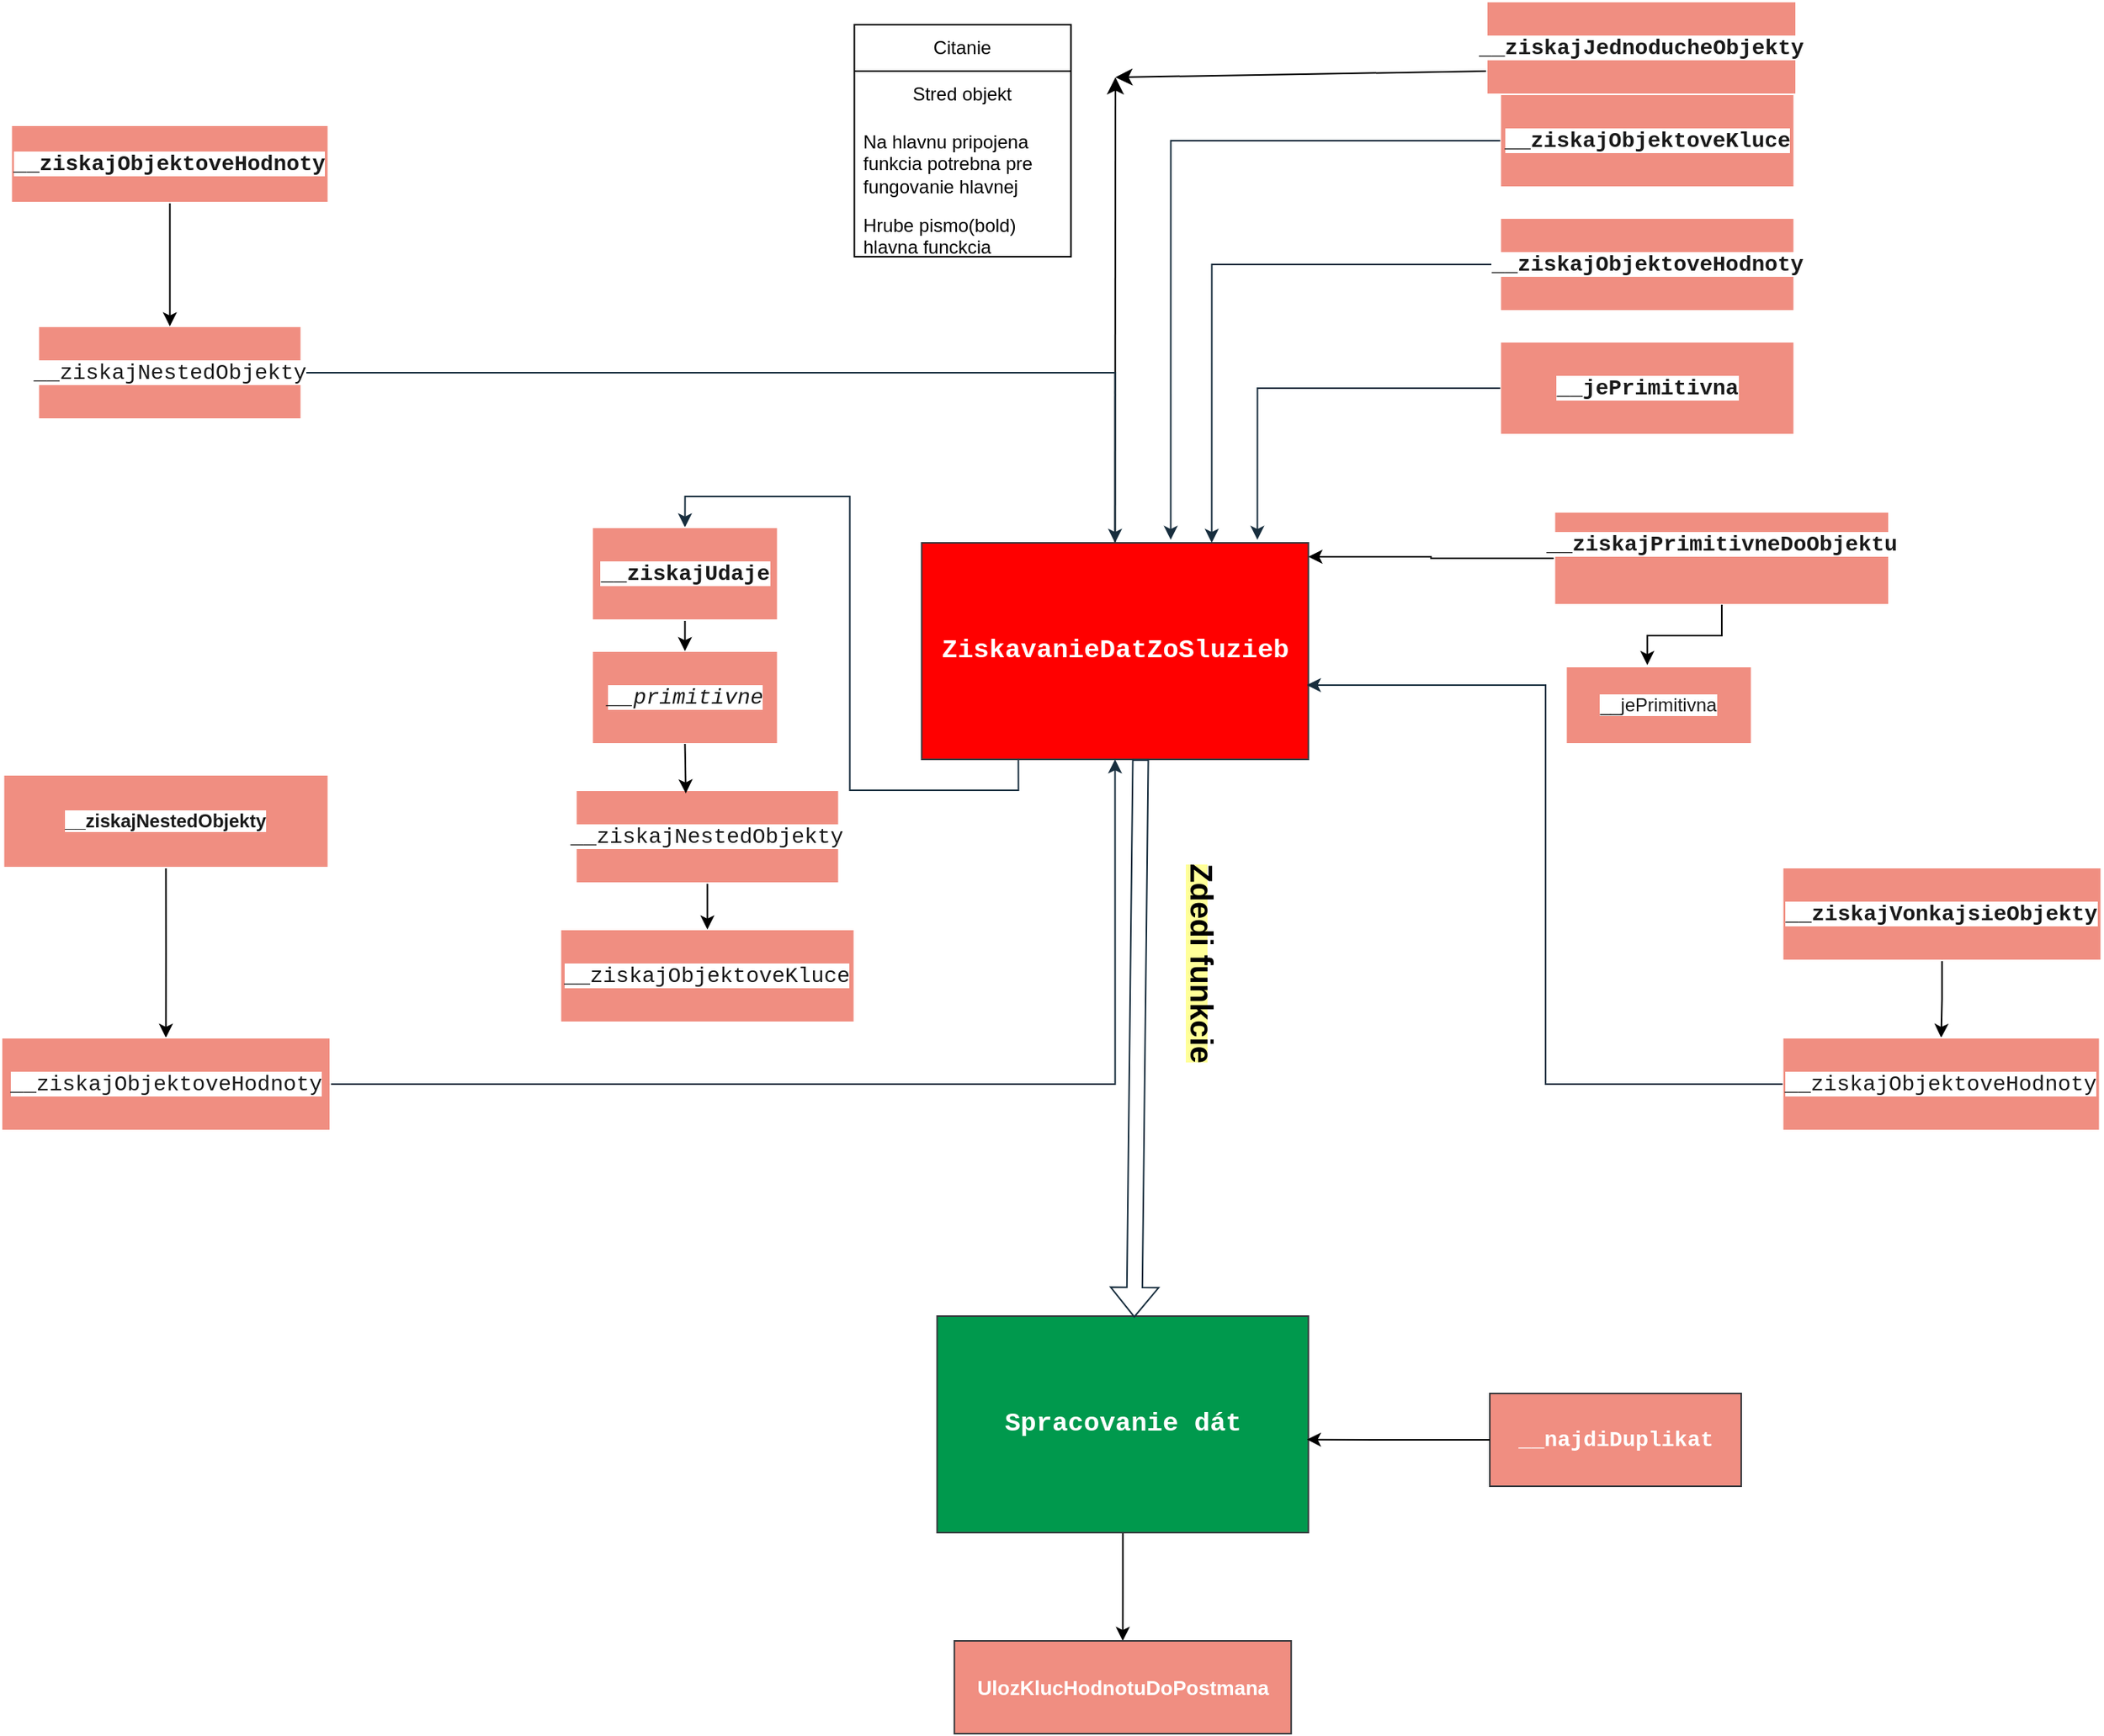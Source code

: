 <mxfile version="22.1.16" type="onedrive">
  <diagram id="C5RBs43oDa-KdzZeNtuy" name="Page-1">
    <mxGraphModel grid="1" page="1" gridSize="10" guides="1" tooltips="1" connect="1" arrows="1" fold="1" pageScale="1" pageWidth="827" pageHeight="1169" math="0" shadow="0">
      <root>
        <mxCell id="WIyWlLk6GJQsqaUBKTNV-0" />
        <mxCell id="WIyWlLk6GJQsqaUBKTNV-1" parent="WIyWlLk6GJQsqaUBKTNV-0" />
        <mxCell id="lOGXAbCOyEfxw4sRU7QS-70" style="edgeStyle=orthogonalEdgeStyle;rounded=0;orthogonalLoop=1;jettySize=auto;html=1;exitX=0.25;exitY=1;exitDx=0;exitDy=0;entryX=0.5;entryY=0;entryDx=0;entryDy=0;labelBackgroundColor=none;fontColor=default;strokeColor=#182E3E;" edge="1" parent="WIyWlLk6GJQsqaUBKTNV-1" source="lOGXAbCOyEfxw4sRU7QS-0" target="lOGXAbCOyEfxw4sRU7QS-68">
          <mxGeometry relative="1" as="geometry" />
        </mxCell>
        <mxCell id="bgav8Fi3GHFBIJAae7oM-3" style="edgeStyle=none;curved=1;rounded=0;orthogonalLoop=1;jettySize=auto;html=1;exitX=0.5;exitY=0;exitDx=0;exitDy=0;fontSize=12;startSize=8;endSize=8;" edge="1" parent="WIyWlLk6GJQsqaUBKTNV-1" source="lOGXAbCOyEfxw4sRU7QS-0">
          <mxGeometry relative="1" as="geometry">
            <mxPoint x="90" y="-1120" as="targetPoint" />
          </mxGeometry>
        </mxCell>
        <mxCell id="lOGXAbCOyEfxw4sRU7QS-0" value="&lt;div style=&quot;font-family: Consolas, &amp;quot;Courier New&amp;quot;, monospace; line-height: 19px;&quot;&gt;&lt;div style=&quot;line-height: 19px;&quot;&gt;&lt;font style=&quot;font-size: 17px;&quot; color=&quot;#ffffff&quot;&gt;ZiskavanieDatZoSluzieb&lt;/font&gt;&lt;/div&gt;&lt;/div&gt;" style="rounded=0;whiteSpace=wrap;html=1;labelBackgroundColor=none;fillColor=#FF0000;strokeColor=#36393d;fontStyle=1" vertex="1" parent="WIyWlLk6GJQsqaUBKTNV-1">
          <mxGeometry x="-35.25" y="-819" width="250" height="140" as="geometry" />
        </mxCell>
        <mxCell id="lOGXAbCOyEfxw4sRU7QS-60" style="edgeStyle=orthogonalEdgeStyle;rounded=0;orthogonalLoop=1;jettySize=auto;html=1;entryX=0.5;entryY=0;entryDx=0;entryDy=0;labelBackgroundColor=none;fontColor=default;strokeColor=#182E3E;" edge="1" parent="WIyWlLk6GJQsqaUBKTNV-1" source="lOGXAbCOyEfxw4sRU7QS-1" target="lOGXAbCOyEfxw4sRU7QS-0">
          <mxGeometry relative="1" as="geometry" />
        </mxCell>
        <mxCell id="lOGXAbCOyEfxw4sRU7QS-1" value="&lt;div style=&quot;font-family: Consolas, &amp;quot;Courier New&amp;quot;, monospace; font-size: 14px; line-height: 19px;&quot;&gt;&lt;font style=&quot;background-color: rgb(255, 255, 255);&quot; color=&quot;#1a1a1a&quot;&gt;__ziskajNestedObjekty&lt;/font&gt;&lt;/div&gt;" style="rounded=0;whiteSpace=wrap;html=1;labelBackgroundColor=none;fillColor=#F08E81;strokeColor=#FFFFFF;fontColor=#1A1A1A;" vertex="1" parent="WIyWlLk6GJQsqaUBKTNV-1">
          <mxGeometry x="-606.25" y="-959" width="170" height="60" as="geometry" />
        </mxCell>
        <mxCell id="fRCAeJa1ZqHoWWwUZXJR-5" style="edgeStyle=orthogonalEdgeStyle;rounded=0;orthogonalLoop=1;jettySize=auto;html=1;entryX=0.5;entryY=0;entryDx=0;entryDy=0;" edge="1" parent="WIyWlLk6GJQsqaUBKTNV-1" source="lOGXAbCOyEfxw4sRU7QS-2" target="lOGXAbCOyEfxw4sRU7QS-1">
          <mxGeometry relative="1" as="geometry">
            <Array as="points">
              <mxPoint x="-521" y="-959" />
            </Array>
          </mxGeometry>
        </mxCell>
        <mxCell id="lOGXAbCOyEfxw4sRU7QS-2" value="&lt;div style=&quot;font-family: Consolas, &amp;quot;Courier New&amp;quot;, monospace; font-size: 14px; line-height: 19px;&quot;&gt;&lt;font color=&quot;#1a1a1a&quot; style=&quot;background-color: rgb(255, 255, 255);&quot;&gt;__ziskajObjektoveHodnoty&lt;/font&gt;&lt;/div&gt;" style="whiteSpace=wrap;html=1;rounded=0;labelBackgroundColor=none;fillColor=#F08E81;strokeColor=#FFFFFF;fontColor=#1A1A1A;fontStyle=1" vertex="1" parent="WIyWlLk6GJQsqaUBKTNV-1">
          <mxGeometry x="-623.75" y="-1089" width="205" height="50" as="geometry" />
        </mxCell>
        <mxCell id="fRCAeJa1ZqHoWWwUZXJR-2" style="edgeStyle=orthogonalEdgeStyle;rounded=0;orthogonalLoop=1;jettySize=auto;html=1;entryX=0.5;entryY=0;entryDx=0;entryDy=0;" edge="1" parent="WIyWlLk6GJQsqaUBKTNV-1" source="lOGXAbCOyEfxw4sRU7QS-6" target="lOGXAbCOyEfxw4sRU7QS-77">
          <mxGeometry relative="1" as="geometry" />
        </mxCell>
        <mxCell id="lOGXAbCOyEfxw4sRU7QS-6" value="&lt;div style=&quot;font-family: Consolas, &amp;quot;Courier New&amp;quot;, monospace; font-size: 14px; line-height: 19px;&quot;&gt;&lt;span style=&quot;background-color: rgb(255, 255, 255);&quot;&gt;&lt;font color=&quot;#1a1a1a&quot;&gt;__ziskajVonkajsieObjekty&lt;/font&gt;&lt;/span&gt;&lt;/div&gt;" style="whiteSpace=wrap;html=1;rounded=0;labelBackgroundColor=none;fillColor=#F08E81;strokeColor=#FFFFFF;fontColor=#1A1A1A;fontStyle=1" vertex="1" parent="WIyWlLk6GJQsqaUBKTNV-1">
          <mxGeometry x="521.25" y="-609" width="206" height="60" as="geometry" />
        </mxCell>
        <mxCell id="fRCAeJa1ZqHoWWwUZXJR-1" style="edgeStyle=orthogonalEdgeStyle;rounded=0;orthogonalLoop=1;jettySize=auto;html=1;" edge="1" parent="WIyWlLk6GJQsqaUBKTNV-1" source="lOGXAbCOyEfxw4sRU7QS-12" target="lOGXAbCOyEfxw4sRU7QS-0">
          <mxGeometry relative="1" as="geometry">
            <Array as="points">
              <mxPoint x="294" y="-809" />
              <mxPoint x="294" y="-810" />
            </Array>
          </mxGeometry>
        </mxCell>
        <mxCell id="lOGXAbCOyEfxw4sRU7QS-12" value="&lt;div style=&quot;font-family: Consolas, &amp;quot;Courier New&amp;quot;, monospace; font-size: 14px; line-height: 19px;&quot;&gt;&lt;span style=&quot;background-color: rgb(255, 255, 255);&quot;&gt;&lt;br&gt;&lt;/span&gt;&lt;/div&gt;&lt;div style=&quot;font-family: Consolas, &amp;quot;Courier New&amp;quot;, monospace; font-size: 14px; line-height: 19px;&quot;&gt;&lt;div style=&quot;border-color: var(--border-color); text-align: left; line-height: 19px;&quot;&gt;&lt;div style=&quot;border-color: var(--border-color);&quot;&gt;&lt;font style=&quot;border-color: var(--border-color); background-color: rgb(255, 255, 255);&quot;&gt;__ziskajPrimitivneDoObjektu&lt;/font&gt;&lt;br&gt;&lt;/div&gt;&lt;/div&gt;&lt;font style=&quot;border-color: var(--border-color); font-family: Helvetica; font-size: 12px; text-align: left;&quot;&gt;&lt;span style=&quot;background-color: rgb(255, 255, 255);&quot;&gt;&lt;br style=&quot;border-color: var(--border-color); text-align: center;&quot;&gt;&lt;/span&gt;&lt;br style=&quot;border-color: var(--border-color);&quot;&gt;&lt;/font&gt;&lt;/div&gt;" style="whiteSpace=wrap;html=1;rounded=0;labelBackgroundColor=none;fillColor=#F08E81;strokeColor=#FFFFFF;fontColor=#1A1A1A;fontStyle=1;" vertex="1" parent="WIyWlLk6GJQsqaUBKTNV-1">
          <mxGeometry x="373.75" y="-839" width="216.25" height="60" as="geometry" />
        </mxCell>
        <mxCell id="lOGXAbCOyEfxw4sRU7QS-17" value="&lt;span style=&quot;background-color: rgb(255, 255, 255);&quot;&gt;__jePrimitivna&lt;/span&gt;&lt;font color=&quot;#ffffff&quot;&gt;&lt;br&gt;&lt;/font&gt;" style="rounded=0;whiteSpace=wrap;html=1;labelBackgroundColor=none;fillColor=#F08E81;strokeColor=#FFFFFF;fontColor=#1A1A1A;fontStyle=0" vertex="1" parent="WIyWlLk6GJQsqaUBKTNV-1">
          <mxGeometry x="381.25" y="-739" width="120" height="50" as="geometry" />
        </mxCell>
        <mxCell id="fRCAeJa1ZqHoWWwUZXJR-6" style="edgeStyle=orthogonalEdgeStyle;rounded=0;orthogonalLoop=1;jettySize=auto;html=1;exitX=0.5;exitY=1;exitDx=0;exitDy=0;" edge="1" parent="WIyWlLk6GJQsqaUBKTNV-1" source="lOGXAbCOyEfxw4sRU7QS-27" target="lOGXAbCOyEfxw4sRU7QS-58">
          <mxGeometry relative="1" as="geometry" />
        </mxCell>
        <mxCell id="lOGXAbCOyEfxw4sRU7QS-27" value="&lt;b style=&quot;background-color: rgb(255, 255, 255);&quot;&gt;__ziskajNestedObjekty&lt;/b&gt;" style="rounded=0;whiteSpace=wrap;html=1;labelBackgroundColor=none;fillColor=#F08E81;strokeColor=#FFFFFF;fontColor=#1A1A1A;" vertex="1" parent="WIyWlLk6GJQsqaUBKTNV-1">
          <mxGeometry x="-628.75" y="-669" width="210" height="60" as="geometry" />
        </mxCell>
        <mxCell id="lOGXAbCOyEfxw4sRU7QS-32" value="&lt;div style=&quot;font-family: Consolas, &amp;quot;Courier New&amp;quot;, monospace; font-size: 14px; line-height: 19px;&quot;&gt;&lt;font style=&quot;background-color: rgb(255, 255, 255);&quot; color=&quot;#1a1a1a&quot;&gt;__ziskajObjektoveKluce&lt;/font&gt;&lt;/div&gt;" style="whiteSpace=wrap;html=1;rounded=0;labelBackgroundColor=none;fillColor=#F08E81;strokeColor=#FFFFFF;fontColor=#1A1A1A;" vertex="1" parent="WIyWlLk6GJQsqaUBKTNV-1">
          <mxGeometry x="-268.75" y="-569" width="190" height="60" as="geometry" />
        </mxCell>
        <mxCell id="lOGXAbCOyEfxw4sRU7QS-62" style="edgeStyle=orthogonalEdgeStyle;rounded=0;orthogonalLoop=1;jettySize=auto;html=1;entryX=0.5;entryY=1;entryDx=0;entryDy=0;labelBackgroundColor=none;fontColor=default;strokeColor=#182E3E;" edge="1" parent="WIyWlLk6GJQsqaUBKTNV-1" source="lOGXAbCOyEfxw4sRU7QS-58" target="lOGXAbCOyEfxw4sRU7QS-0">
          <mxGeometry relative="1" as="geometry" />
        </mxCell>
        <mxCell id="lOGXAbCOyEfxw4sRU7QS-58" value="&lt;div style=&quot;font-family: Consolas, &amp;quot;Courier New&amp;quot;, monospace; font-size: 14px; line-height: 19px;&quot;&gt;&lt;font style=&quot;background-color: rgb(255, 255, 255);&quot; color=&quot;#1a1a1a&quot;&gt;__ziskajObjektoveHodnoty&lt;/font&gt;&lt;br&gt;&lt;/div&gt;" style="rounded=0;whiteSpace=wrap;html=1;labelBackgroundColor=none;fillColor=#F08E81;strokeColor=#FFFFFF;fontColor=#1A1A1A;" vertex="1" parent="WIyWlLk6GJQsqaUBKTNV-1">
          <mxGeometry x="-630" y="-499" width="212.5" height="60" as="geometry" />
        </mxCell>
        <mxCell id="lOGXAbCOyEfxw4sRU7QS-65" value="&lt;span style=&quot;background-color: rgb(255, 255, 255);&quot;&gt;&lt;font color=&quot;#1a1a1a&quot;&gt;&lt;br&gt;&lt;/font&gt;&lt;/span&gt;&lt;div style=&quot;font-family: Consolas, &amp;quot;Courier New&amp;quot;, monospace; font-weight: normal; font-size: 14px; line-height: 19px;&quot;&gt;&lt;div&gt;&lt;span style=&quot;font-style: italic; background-color: rgb(255, 255, 255);&quot;&gt;&lt;font color=&quot;#1a1a1a&quot;&gt;__primitivne&lt;/font&gt;&lt;/span&gt;&lt;/div&gt;&lt;/div&gt;&lt;span style=&quot;background-color: rgb(255, 255, 255);&quot;&gt;&lt;br&gt;&lt;/span&gt;" style="rounded=0;whiteSpace=wrap;html=1;labelBackgroundColor=none;fillColor=#F08E81;strokeColor=#FFFFFF;fontColor=#1A1A1A;" vertex="1" parent="WIyWlLk6GJQsqaUBKTNV-1">
          <mxGeometry x="-248.25" y="-749" width="120" height="60" as="geometry" />
        </mxCell>
        <mxCell id="fRCAeJa1ZqHoWWwUZXJR-11" style="edgeStyle=orthogonalEdgeStyle;rounded=0;orthogonalLoop=1;jettySize=auto;html=1;exitX=0.5;exitY=1;exitDx=0;exitDy=0;entryX=0.5;entryY=0;entryDx=0;entryDy=0;" edge="1" parent="WIyWlLk6GJQsqaUBKTNV-1" source="lOGXAbCOyEfxw4sRU7QS-67" target="lOGXAbCOyEfxw4sRU7QS-32">
          <mxGeometry relative="1" as="geometry" />
        </mxCell>
        <mxCell id="lOGXAbCOyEfxw4sRU7QS-67" value="&lt;div style=&quot;font-family: Consolas, &amp;quot;Courier New&amp;quot;, monospace; font-size: 14px; line-height: 19px;&quot;&gt;&lt;font style=&quot;background-color: rgb(255, 255, 255);&quot; color=&quot;#1a1a1a&quot;&gt;__ziskajNestedObjekty&lt;/font&gt;&lt;/div&gt;" style="rounded=0;whiteSpace=wrap;html=1;labelBackgroundColor=none;fillColor=#F08E81;strokeColor=#FFFFFF;fontColor=#1A1A1A;" vertex="1" parent="WIyWlLk6GJQsqaUBKTNV-1">
          <mxGeometry x="-258.75" y="-659" width="170" height="60" as="geometry" />
        </mxCell>
        <mxCell id="fRCAeJa1ZqHoWWwUZXJR-7" style="edgeStyle=orthogonalEdgeStyle;rounded=0;orthogonalLoop=1;jettySize=auto;html=1;exitX=0.5;exitY=1;exitDx=0;exitDy=0;entryX=0.5;entryY=0;entryDx=0;entryDy=0;" edge="1" parent="WIyWlLk6GJQsqaUBKTNV-1" source="lOGXAbCOyEfxw4sRU7QS-68" target="lOGXAbCOyEfxw4sRU7QS-65">
          <mxGeometry relative="1" as="geometry" />
        </mxCell>
        <mxCell id="lOGXAbCOyEfxw4sRU7QS-68" value="&lt;div style=&quot;font-family: Consolas, &amp;quot;Courier New&amp;quot;, monospace; font-size: 14px; line-height: 19px;&quot;&gt;&lt;span style=&quot;background-color: rgb(255, 255, 255);&quot;&gt;&lt;font color=&quot;#1a1a1a&quot;&gt;__ziskajUdaje&lt;/font&gt;&lt;/span&gt;&lt;/div&gt;" style="rounded=0;whiteSpace=wrap;html=1;labelBackgroundColor=none;fillColor=#F08E81;strokeColor=#FFFFFF;fontColor=#1A1A1A;fontStyle=1" vertex="1" parent="WIyWlLk6GJQsqaUBKTNV-1">
          <mxGeometry x="-248.25" y="-829" width="120" height="60" as="geometry" />
        </mxCell>
        <mxCell id="lOGXAbCOyEfxw4sRU7QS-77" value="&lt;div style=&quot;font-family: Consolas, &amp;quot;Courier New&amp;quot;, monospace; font-size: 14px; line-height: 19px;&quot;&gt;&lt;font style=&quot;background-color: rgb(255, 255, 255);&quot; color=&quot;#1a1a1a&quot;&gt;__ziskajObjektoveHodnoty&lt;/font&gt;&lt;/div&gt;" style="whiteSpace=wrap;html=1;rounded=0;labelBackgroundColor=none;fillColor=#F08E81;strokeColor=#FFFFFF;fontColor=#1A1A1A;" vertex="1" parent="WIyWlLk6GJQsqaUBKTNV-1">
          <mxGeometry x="521.25" y="-499" width="205" height="60" as="geometry" />
        </mxCell>
        <mxCell id="lOGXAbCOyEfxw4sRU7QS-80" style="edgeStyle=orthogonalEdgeStyle;rounded=0;orthogonalLoop=1;jettySize=auto;html=1;entryX=0.996;entryY=0.657;entryDx=0;entryDy=0;entryPerimeter=0;labelBackgroundColor=none;fontColor=default;strokeColor=#182E3E;" edge="1" parent="WIyWlLk6GJQsqaUBKTNV-1" source="lOGXAbCOyEfxw4sRU7QS-77" target="lOGXAbCOyEfxw4sRU7QS-0">
          <mxGeometry relative="1" as="geometry" />
        </mxCell>
        <mxCell id="lOGXAbCOyEfxw4sRU7QS-99" style="edgeStyle=orthogonalEdgeStyle;rounded=0;orthogonalLoop=1;jettySize=auto;html=1;exitX=0;exitY=0.5;exitDx=0;exitDy=0;entryX=0.75;entryY=0;entryDx=0;entryDy=0;labelBackgroundColor=none;fontColor=default;strokeColor=#182E3E;" edge="1" parent="WIyWlLk6GJQsqaUBKTNV-1" source="lOGXAbCOyEfxw4sRU7QS-84" target="lOGXAbCOyEfxw4sRU7QS-0">
          <mxGeometry relative="1" as="geometry" />
        </mxCell>
        <mxCell id="lOGXAbCOyEfxw4sRU7QS-84" value="&lt;div style=&quot;font-family: Consolas, &amp;quot;Courier New&amp;quot;, monospace; font-size: 14px; line-height: 19px;&quot;&gt;&lt;span style=&quot;background-color: rgb(255, 255, 255);&quot;&gt;&lt;font color=&quot;#1a1a1a&quot;&gt;__ziskajObjektoveHodnoty&lt;/font&gt;&lt;/span&gt;&lt;/div&gt;" style="whiteSpace=wrap;html=1;rounded=0;labelBackgroundColor=none;fillColor=#F08E81;strokeColor=#FFFFFF;fontColor=#1A1A1A;fontStyle=1" vertex="1" parent="WIyWlLk6GJQsqaUBKTNV-1">
          <mxGeometry x="338.75" y="-1029" width="190" height="60" as="geometry" />
        </mxCell>
        <mxCell id="lOGXAbCOyEfxw4sRU7QS-87" value="&lt;div style=&quot;font-family: Consolas, &amp;quot;Courier New&amp;quot;, monospace; font-size: 14px; line-height: 19px;&quot;&gt;&lt;span style=&quot;background-color: rgb(255, 255, 255);&quot;&gt;&lt;font color=&quot;#1a1a1a&quot;&gt;__jePrimitivna&lt;/font&gt;&lt;/span&gt;&lt;/div&gt;" style="whiteSpace=wrap;html=1;rounded=0;labelBackgroundColor=none;fillColor=#F08E81;strokeColor=#FFFFFF;fontColor=#1A1A1A;fontStyle=1" vertex="1" parent="WIyWlLk6GJQsqaUBKTNV-1">
          <mxGeometry x="338.75" y="-949" width="190" height="60" as="geometry" />
        </mxCell>
        <mxCell id="lOGXAbCOyEfxw4sRU7QS-90" value="&lt;div style=&quot;font-family: Consolas, &amp;quot;Courier New&amp;quot;, monospace; font-size: 14px; line-height: 19px;&quot;&gt;&lt;span style=&quot;background-color: rgb(255, 255, 255);&quot;&gt;&lt;font color=&quot;#1a1a1a&quot;&gt;__ziskajObjektoveKluce&lt;/font&gt;&lt;/span&gt;&lt;/div&gt;" style="rounded=0;whiteSpace=wrap;html=1;labelBackgroundColor=none;fillColor=#F08E81;strokeColor=#FFFFFF;fontColor=#1A1A1A;fontStyle=1" vertex="1" parent="WIyWlLk6GJQsqaUBKTNV-1">
          <mxGeometry x="338.75" y="-1109" width="190" height="60" as="geometry" />
        </mxCell>
        <mxCell id="lOGXAbCOyEfxw4sRU7QS-98" style="edgeStyle=orthogonalEdgeStyle;rounded=0;orthogonalLoop=1;jettySize=auto;html=1;exitX=0;exitY=0.5;exitDx=0;exitDy=0;entryX=0.644;entryY=-0.014;entryDx=0;entryDy=0;entryPerimeter=0;labelBackgroundColor=none;fontColor=default;strokeColor=#182E3E;" edge="1" parent="WIyWlLk6GJQsqaUBKTNV-1" source="lOGXAbCOyEfxw4sRU7QS-90" target="lOGXAbCOyEfxw4sRU7QS-0">
          <mxGeometry relative="1" as="geometry" />
        </mxCell>
        <mxCell id="lOGXAbCOyEfxw4sRU7QS-100" style="edgeStyle=orthogonalEdgeStyle;rounded=0;orthogonalLoop=1;jettySize=auto;html=1;exitX=0;exitY=0.5;exitDx=0;exitDy=0;entryX=0.868;entryY=-0.014;entryDx=0;entryDy=0;entryPerimeter=0;labelBackgroundColor=none;fontColor=default;strokeColor=#182E3E;" edge="1" parent="WIyWlLk6GJQsqaUBKTNV-1" source="lOGXAbCOyEfxw4sRU7QS-87" target="lOGXAbCOyEfxw4sRU7QS-0">
          <mxGeometry relative="1" as="geometry" />
        </mxCell>
        <mxCell id="YXiaKdGjtoN9CGgRaMWh-12" value="" style="edgeStyle=orthogonalEdgeStyle;rounded=0;orthogonalLoop=1;jettySize=auto;html=1;" edge="1" parent="WIyWlLk6GJQsqaUBKTNV-1" source="lOGXAbCOyEfxw4sRU7QS-101">
          <mxGeometry relative="1" as="geometry">
            <mxPoint x="94.75" y="-109" as="targetPoint" />
          </mxGeometry>
        </mxCell>
        <mxCell id="lOGXAbCOyEfxw4sRU7QS-101" value="&lt;div style=&quot;font-family: Consolas, &amp;quot;Courier New&amp;quot;, monospace; line-height: 19px;&quot;&gt;&lt;div style=&quot;line-height: 19px;&quot;&gt;&lt;font style=&quot;font-size: 17px;&quot; color=&quot;#ffffff&quot;&gt;Spracovanie dát&lt;/font&gt;&lt;/div&gt;&lt;/div&gt;" style="rounded=0;whiteSpace=wrap;html=1;labelBackgroundColor=none;fillColor=#00994D;strokeColor=#36393d;fontStyle=1" vertex="1" parent="WIyWlLk6GJQsqaUBKTNV-1">
          <mxGeometry x="-25.25" y="-319" width="240" height="140" as="geometry" />
        </mxCell>
        <mxCell id="lOGXAbCOyEfxw4sRU7QS-104" value="&lt;div style=&quot;font-family: Consolas, &amp;quot;Courier New&amp;quot;, monospace; font-size: 14px; line-height: 19px;&quot;&gt;&lt;font style=&quot;&quot; color=&quot;#ffffff&quot;&gt;__najdiDuplikat&lt;/font&gt;&lt;/div&gt;" style="whiteSpace=wrap;html=1;fillColor=#F08E81;strokeColor=#36393d;rounded=0;labelBackgroundColor=none;fontStyle=1;" vertex="1" parent="WIyWlLk6GJQsqaUBKTNV-1">
          <mxGeometry x="332" y="-269" width="162.5" height="60" as="geometry" />
        </mxCell>
        <mxCell id="lOGXAbCOyEfxw4sRU7QS-107" value="" style="shape=flexArrow;endArrow=classic;html=1;rounded=0;strokeColor=#182E3E;fontColor=#1A1A1A;exitX=0.566;exitY=1.021;exitDx=0;exitDy=0;exitPerimeter=0;entryX=0.531;entryY=0.007;entryDx=0;entryDy=0;entryPerimeter=0;" edge="1" parent="WIyWlLk6GJQsqaUBKTNV-1" target="lOGXAbCOyEfxw4sRU7QS-101">
          <mxGeometry width="50" height="50" relative="1" as="geometry">
            <mxPoint x="106.25" y="-679" as="sourcePoint" />
            <mxPoint x="104.819" y="-321.94" as="targetPoint" />
          </mxGeometry>
        </mxCell>
        <mxCell id="ui6PFzpnOUfT__pSeQLo-5" value="Citanie" style="swimlane;fontStyle=0;childLayout=stackLayout;horizontal=1;startSize=30;horizontalStack=0;resizeParent=1;resizeParentMax=0;resizeLast=0;collapsible=1;marginBottom=0;whiteSpace=wrap;html=1;" vertex="1" parent="WIyWlLk6GJQsqaUBKTNV-1">
          <mxGeometry x="-78.75" y="-1154" width="140" height="150" as="geometry" />
        </mxCell>
        <mxCell id="ui6PFzpnOUfT__pSeQLo-6" value="Stred objekt" style="text;strokeColor=none;fillColor=none;align=center;verticalAlign=middle;spacingLeft=4;spacingRight=4;overflow=hidden;points=[[0,0.5],[1,0.5]];portConstraint=eastwest;rotatable=0;whiteSpace=wrap;html=1;" vertex="1" parent="ui6PFzpnOUfT__pSeQLo-5">
          <mxGeometry y="30" width="140" height="30" as="geometry" />
        </mxCell>
        <mxCell id="ui6PFzpnOUfT__pSeQLo-9" value="Na hlavnu pripojena funkcia potrebna pre fungovanie hlavnej" style="text;strokeColor=none;fillColor=none;align=left;verticalAlign=middle;spacingLeft=4;spacingRight=4;overflow=hidden;points=[[0,0.5],[1,0.5]];portConstraint=eastwest;rotatable=0;whiteSpace=wrap;html=1;" vertex="1" parent="ui6PFzpnOUfT__pSeQLo-5">
          <mxGeometry y="60" width="140" height="60" as="geometry" />
        </mxCell>
        <mxCell id="ui6PFzpnOUfT__pSeQLo-8" value="Hrube pismo(bold) hlavna funckcia" style="text;strokeColor=none;fillColor=none;align=left;verticalAlign=middle;spacingLeft=4;spacingRight=4;overflow=hidden;points=[[0,0.5],[1,0.5]];portConstraint=eastwest;rotatable=0;whiteSpace=wrap;html=1;" vertex="1" parent="ui6PFzpnOUfT__pSeQLo-5">
          <mxGeometry y="120" width="140" height="30" as="geometry" />
        </mxCell>
        <mxCell id="YXiaKdGjtoN9CGgRaMWh-9" style="edgeStyle=orthogonalEdgeStyle;rounded=0;orthogonalLoop=1;jettySize=auto;html=1;exitX=0;exitY=0.5;exitDx=0;exitDy=0;entryX=0.996;entryY=0.57;entryDx=0;entryDy=0;entryPerimeter=0;" edge="1" parent="WIyWlLk6GJQsqaUBKTNV-1" source="lOGXAbCOyEfxw4sRU7QS-104" target="lOGXAbCOyEfxw4sRU7QS-101">
          <mxGeometry relative="1" as="geometry" />
        </mxCell>
        <mxCell id="YXiaKdGjtoN9CGgRaMWh-10" value="&lt;b style=&quot;background-color: rgb(255, 255, 153);&quot;&gt;&lt;font style=&quot;font-size: 20px;&quot;&gt;Zdedi funkcie&lt;/font&gt;&lt;/b&gt;" style="text;html=1;strokeColor=none;fillColor=none;align=center;verticalAlign=middle;whiteSpace=wrap;rounded=0;rotation=90;" vertex="1" parent="WIyWlLk6GJQsqaUBKTNV-1">
          <mxGeometry x="37.5" y="-567.75" width="217.5" height="40" as="geometry" />
        </mxCell>
        <mxCell id="YXiaKdGjtoN9CGgRaMWh-13" value="&lt;font style=&quot;font-size: 13px;&quot; color=&quot;#ffffff&quot;&gt;UlozKlucHodnotuDoPostmana&lt;/font&gt;" style="whiteSpace=wrap;html=1;fillColor=#F08E81;strokeColor=#36393d;rounded=0;labelBackgroundColor=none;fontStyle=1;" vertex="1" parent="WIyWlLk6GJQsqaUBKTNV-1">
          <mxGeometry x="-14.13" y="-109" width="217.75" height="60" as="geometry" />
        </mxCell>
        <mxCell id="fRCAeJa1ZqHoWWwUZXJR-8" style="edgeStyle=orthogonalEdgeStyle;rounded=0;orthogonalLoop=1;jettySize=auto;html=1;exitX=0.5;exitY=1;exitDx=0;exitDy=0;entryX=0.418;entryY=0.033;entryDx=0;entryDy=0;entryPerimeter=0;" edge="1" parent="WIyWlLk6GJQsqaUBKTNV-1" source="lOGXAbCOyEfxw4sRU7QS-65" target="lOGXAbCOyEfxw4sRU7QS-67">
          <mxGeometry relative="1" as="geometry" />
        </mxCell>
        <mxCell id="fRCAeJa1ZqHoWWwUZXJR-14" style="edgeStyle=orthogonalEdgeStyle;rounded=0;orthogonalLoop=1;jettySize=auto;html=1;entryX=0.438;entryY=-0.02;entryDx=0;entryDy=0;entryPerimeter=0;" edge="1" parent="WIyWlLk6GJQsqaUBKTNV-1" source="lOGXAbCOyEfxw4sRU7QS-12" target="lOGXAbCOyEfxw4sRU7QS-17">
          <mxGeometry relative="1" as="geometry" />
        </mxCell>
        <mxCell id="bgav8Fi3GHFBIJAae7oM-4" style="edgeStyle=none;curved=1;rounded=0;orthogonalLoop=1;jettySize=auto;html=1;exitX=0;exitY=0.75;exitDx=0;exitDy=0;fontSize=12;startSize=8;endSize=8;" edge="1" parent="WIyWlLk6GJQsqaUBKTNV-1" source="bgav8Fi3GHFBIJAae7oM-0">
          <mxGeometry relative="1" as="geometry">
            <mxPoint x="90" y="-1120" as="targetPoint" />
          </mxGeometry>
        </mxCell>
        <mxCell id="bgav8Fi3GHFBIJAae7oM-0" value="&lt;div style=&quot;font-family: Consolas, &amp;quot;Courier New&amp;quot;, monospace; font-size: 14px; line-height: 19px;&quot;&gt;&lt;span style=&quot;background-color: rgb(255, 255, 255);&quot;&gt;__ziskajJednoducheObjekty&lt;/span&gt;&lt;/div&gt;" style="rounded=0;whiteSpace=wrap;html=1;fontSize=12;fillColor=#F08E81;strokeColor=#FFFFFF;fontColor=#1A1A1A;labelBackgroundColor=none;fontStyle=1;" vertex="1" parent="WIyWlLk6GJQsqaUBKTNV-1">
          <mxGeometry x="330" y="-1169" width="200" height="60" as="geometry" />
        </mxCell>
      </root>
    </mxGraphModel>
  </diagram>
</mxfile>
